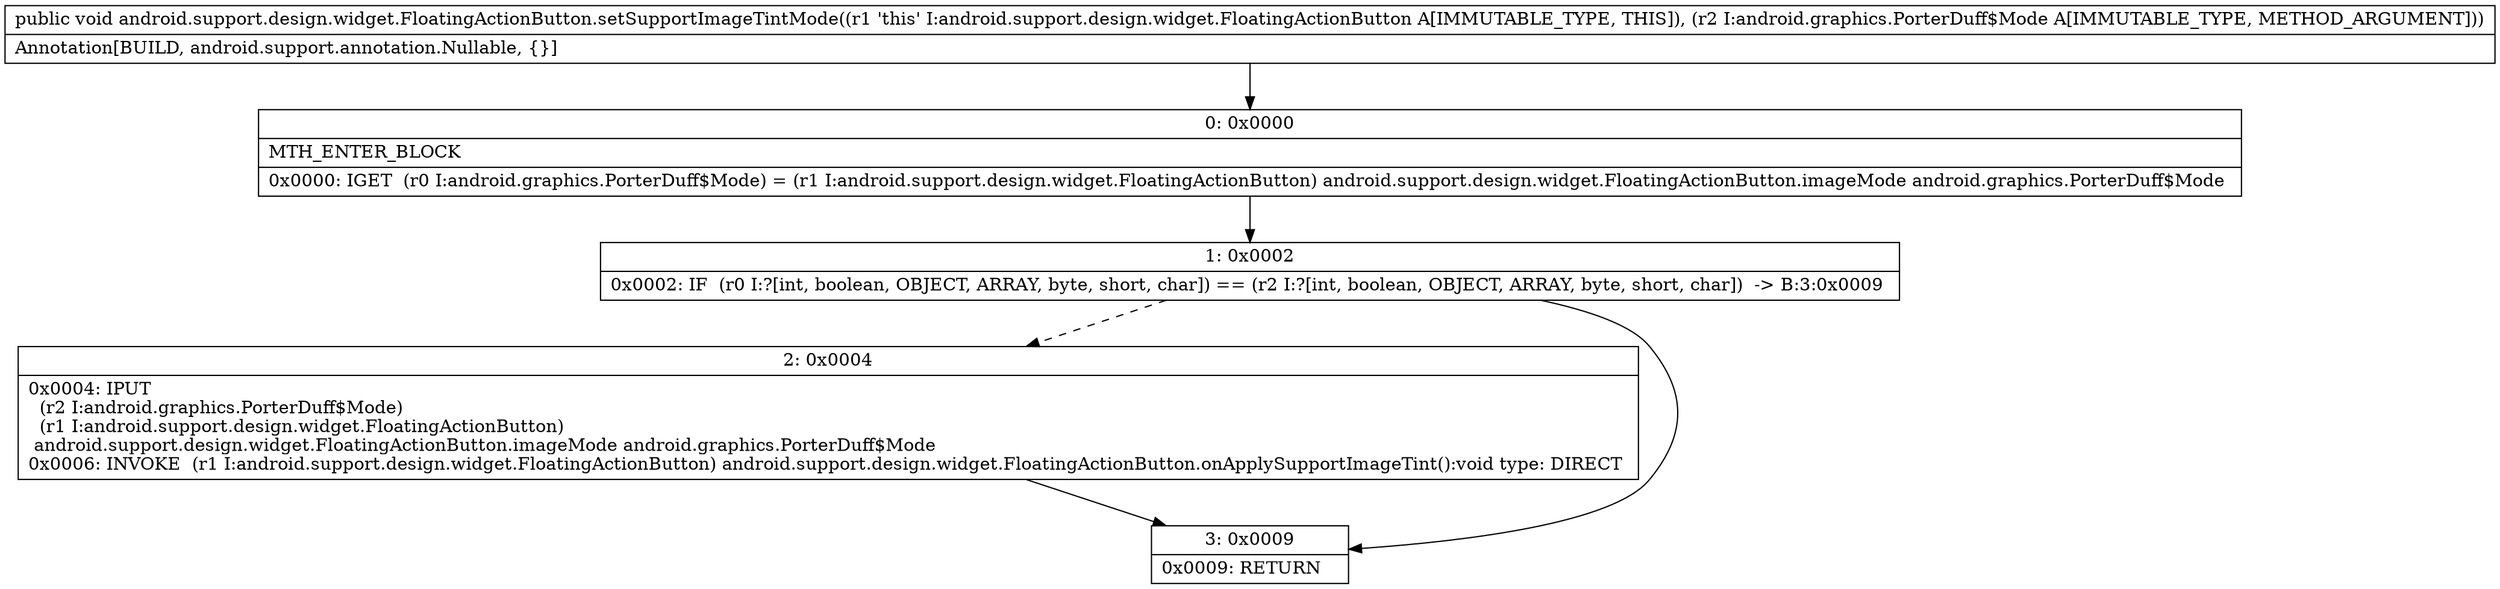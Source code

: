 digraph "CFG forandroid.support.design.widget.FloatingActionButton.setSupportImageTintMode(Landroid\/graphics\/PorterDuff$Mode;)V" {
Node_0 [shape=record,label="{0\:\ 0x0000|MTH_ENTER_BLOCK\l|0x0000: IGET  (r0 I:android.graphics.PorterDuff$Mode) = (r1 I:android.support.design.widget.FloatingActionButton) android.support.design.widget.FloatingActionButton.imageMode android.graphics.PorterDuff$Mode \l}"];
Node_1 [shape=record,label="{1\:\ 0x0002|0x0002: IF  (r0 I:?[int, boolean, OBJECT, ARRAY, byte, short, char]) == (r2 I:?[int, boolean, OBJECT, ARRAY, byte, short, char])  \-\> B:3:0x0009 \l}"];
Node_2 [shape=record,label="{2\:\ 0x0004|0x0004: IPUT  \l  (r2 I:android.graphics.PorterDuff$Mode)\l  (r1 I:android.support.design.widget.FloatingActionButton)\l android.support.design.widget.FloatingActionButton.imageMode android.graphics.PorterDuff$Mode \l0x0006: INVOKE  (r1 I:android.support.design.widget.FloatingActionButton) android.support.design.widget.FloatingActionButton.onApplySupportImageTint():void type: DIRECT \l}"];
Node_3 [shape=record,label="{3\:\ 0x0009|0x0009: RETURN   \l}"];
MethodNode[shape=record,label="{public void android.support.design.widget.FloatingActionButton.setSupportImageTintMode((r1 'this' I:android.support.design.widget.FloatingActionButton A[IMMUTABLE_TYPE, THIS]), (r2 I:android.graphics.PorterDuff$Mode A[IMMUTABLE_TYPE, METHOD_ARGUMENT]))  | Annotation[BUILD, android.support.annotation.Nullable, \{\}]\l}"];
MethodNode -> Node_0;
Node_0 -> Node_1;
Node_1 -> Node_2[style=dashed];
Node_1 -> Node_3;
Node_2 -> Node_3;
}

